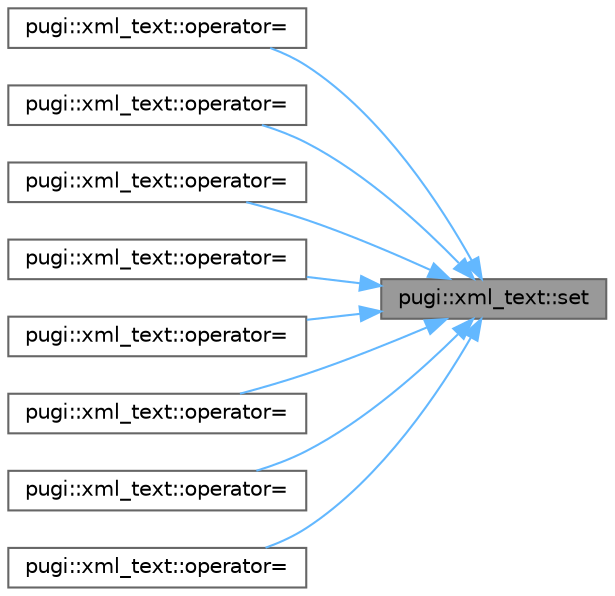 digraph "pugi::xml_text::set"
{
 // INTERACTIVE_SVG=YES
 // LATEX_PDF_SIZE
  bgcolor="transparent";
  edge [fontname=Helvetica,fontsize=10,labelfontname=Helvetica,labelfontsize=10];
  node [fontname=Helvetica,fontsize=10,shape=box,height=0.2,width=0.4];
  rankdir="RL";
  Node1 [id="Node000001",label="pugi::xml_text::set",height=0.2,width=0.4,color="gray40", fillcolor="grey60", style="filled", fontcolor="black",tooltip=" "];
  Node1 -> Node2 [id="edge1_Node000001_Node000002",dir="back",color="steelblue1",style="solid",tooltip=" "];
  Node2 [id="Node000002",label="pugi::xml_text::operator=",height=0.2,width=0.4,color="grey40", fillcolor="white", style="filled",URL="$d6/dd6/classpugi_1_1xml__text.html#afd64e76239853fcf57e80b8f43a3fb4d",tooltip=" "];
  Node1 -> Node3 [id="edge2_Node000001_Node000003",dir="back",color="steelblue1",style="solid",tooltip=" "];
  Node3 [id="Node000003",label="pugi::xml_text::operator=",height=0.2,width=0.4,color="grey40", fillcolor="white", style="filled",URL="$d6/dd6/classpugi_1_1xml__text.html#a0b895996d14f50afca11b9a82276038d",tooltip=" "];
  Node1 -> Node4 [id="edge3_Node000001_Node000004",dir="back",color="steelblue1",style="solid",tooltip=" "];
  Node4 [id="Node000004",label="pugi::xml_text::operator=",height=0.2,width=0.4,color="grey40", fillcolor="white", style="filled",URL="$d6/dd6/classpugi_1_1xml__text.html#a0ff3e37177494d9cdfa073c6392ca405",tooltip=" "];
  Node1 -> Node5 [id="edge4_Node000001_Node000005",dir="back",color="steelblue1",style="solid",tooltip=" "];
  Node5 [id="Node000005",label="pugi::xml_text::operator=",height=0.2,width=0.4,color="grey40", fillcolor="white", style="filled",URL="$d6/dd6/classpugi_1_1xml__text.html#ab2ef884aa761a5ef96eb643a11c6734a",tooltip=" "];
  Node1 -> Node6 [id="edge5_Node000001_Node000006",dir="back",color="steelblue1",style="solid",tooltip=" "];
  Node6 [id="Node000006",label="pugi::xml_text::operator=",height=0.2,width=0.4,color="grey40", fillcolor="white", style="filled",URL="$d6/dd6/classpugi_1_1xml__text.html#a594653404f095b07d4644a0567f9ec51",tooltip=" "];
  Node1 -> Node7 [id="edge6_Node000001_Node000007",dir="back",color="steelblue1",style="solid",tooltip=" "];
  Node7 [id="Node000007",label="pugi::xml_text::operator=",height=0.2,width=0.4,color="grey40", fillcolor="white", style="filled",URL="$d6/dd6/classpugi_1_1xml__text.html#aafebcd3794846d78578bee6feeaefbaf",tooltip=" "];
  Node1 -> Node8 [id="edge7_Node000001_Node000008",dir="back",color="steelblue1",style="solid",tooltip=" "];
  Node8 [id="Node000008",label="pugi::xml_text::operator=",height=0.2,width=0.4,color="grey40", fillcolor="white", style="filled",URL="$d6/dd6/classpugi_1_1xml__text.html#a48e2aa3796629258d1f037d1bc2277f7",tooltip=" "];
  Node1 -> Node9 [id="edge8_Node000001_Node000009",dir="back",color="steelblue1",style="solid",tooltip=" "];
  Node9 [id="Node000009",label="pugi::xml_text::operator=",height=0.2,width=0.4,color="grey40", fillcolor="white", style="filled",URL="$d6/dd6/classpugi_1_1xml__text.html#ad5bd2426b8a4294f156d1dd129a636d1",tooltip=" "];
}
